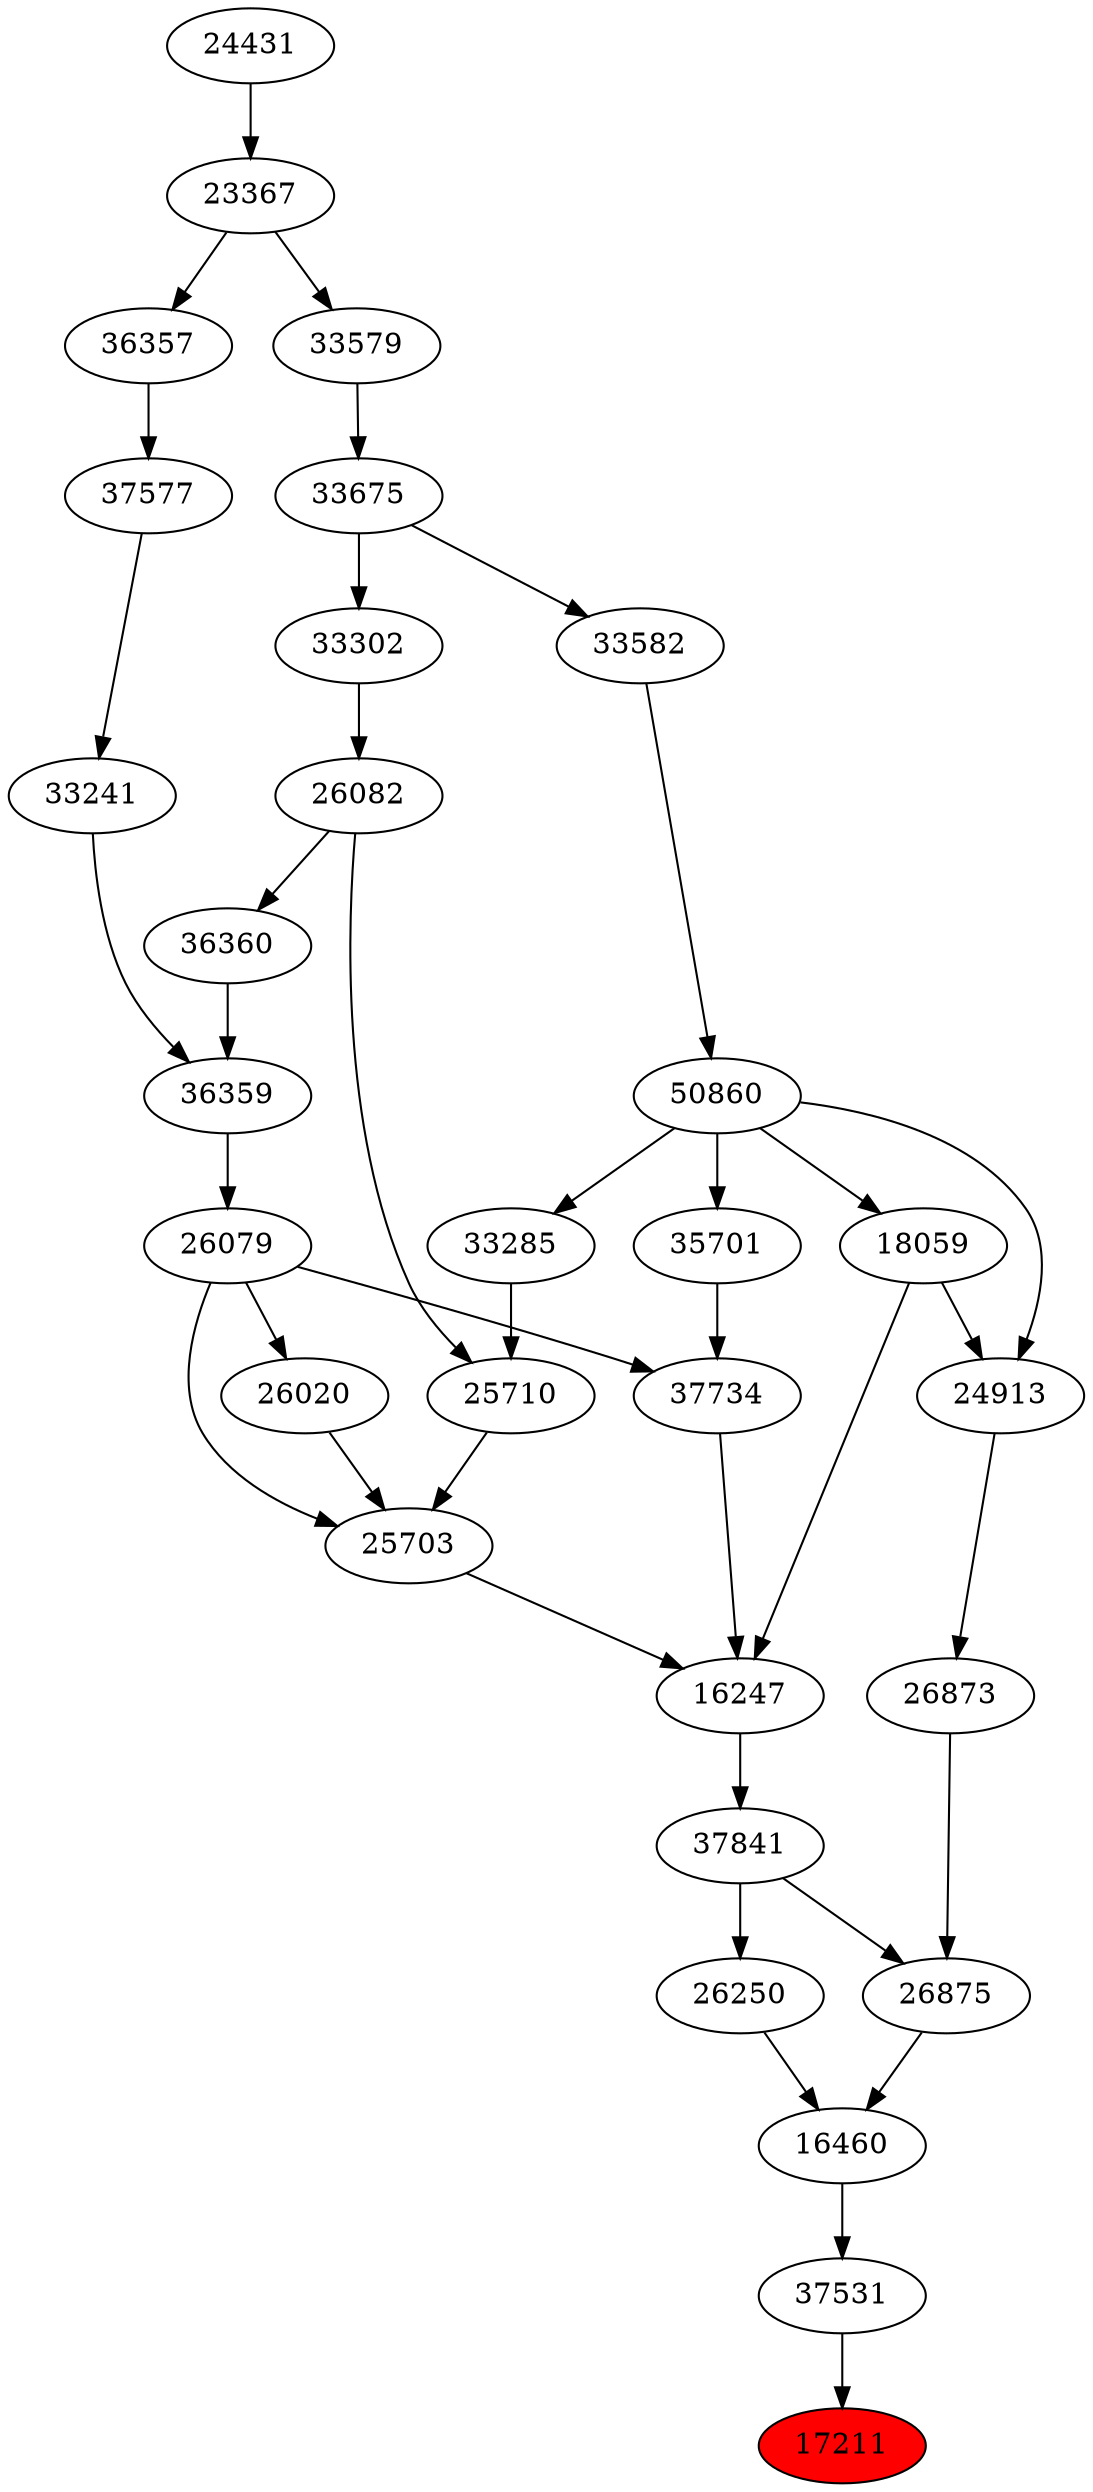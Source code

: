 strict digraph{ 
17211 [label="17211" fillcolor=red style=filled]
37531 -> 17211
37531 [label="37531"]
16460 -> 37531
16460 [label="16460"]
26250 -> 16460
26875 -> 16460
26250 [label="26250"]
37841 -> 26250
26875 [label="26875"]
26873 -> 26875
37841 -> 26875
37841 [label="37841"]
16247 -> 37841
26873 [label="26873"]
24913 -> 26873
16247 [label="16247"]
25703 -> 16247
37734 -> 16247
18059 -> 16247
24913 [label="24913"]
18059 -> 24913
50860 -> 24913
25703 [label="25703"]
26020 -> 25703
26079 -> 25703
25710 -> 25703
37734 [label="37734"]
26079 -> 37734
35701 -> 37734
18059 [label="18059"]
50860 -> 18059
50860 [label="50860"]
33582 -> 50860
26020 [label="26020"]
26079 -> 26020
26079 [label="26079"]
36359 -> 26079
25710 [label="25710"]
26082 -> 25710
33285 -> 25710
35701 [label="35701"]
50860 -> 35701
33582 [label="33582"]
33675 -> 33582
36359 [label="36359"]
33241 -> 36359
36360 -> 36359
26082 [label="26082"]
33302 -> 26082
33285 [label="33285"]
50860 -> 33285
33675 [label="33675"]
33579 -> 33675
33241 [label="33241"]
37577 -> 33241
36360 [label="36360"]
26082 -> 36360
33302 [label="33302"]
33675 -> 33302
33579 [label="33579"]
23367 -> 33579
37577 [label="37577"]
36357 -> 37577
23367 [label="23367"]
24431 -> 23367
36357 [label="36357"]
23367 -> 36357
24431 [label="24431"]
}